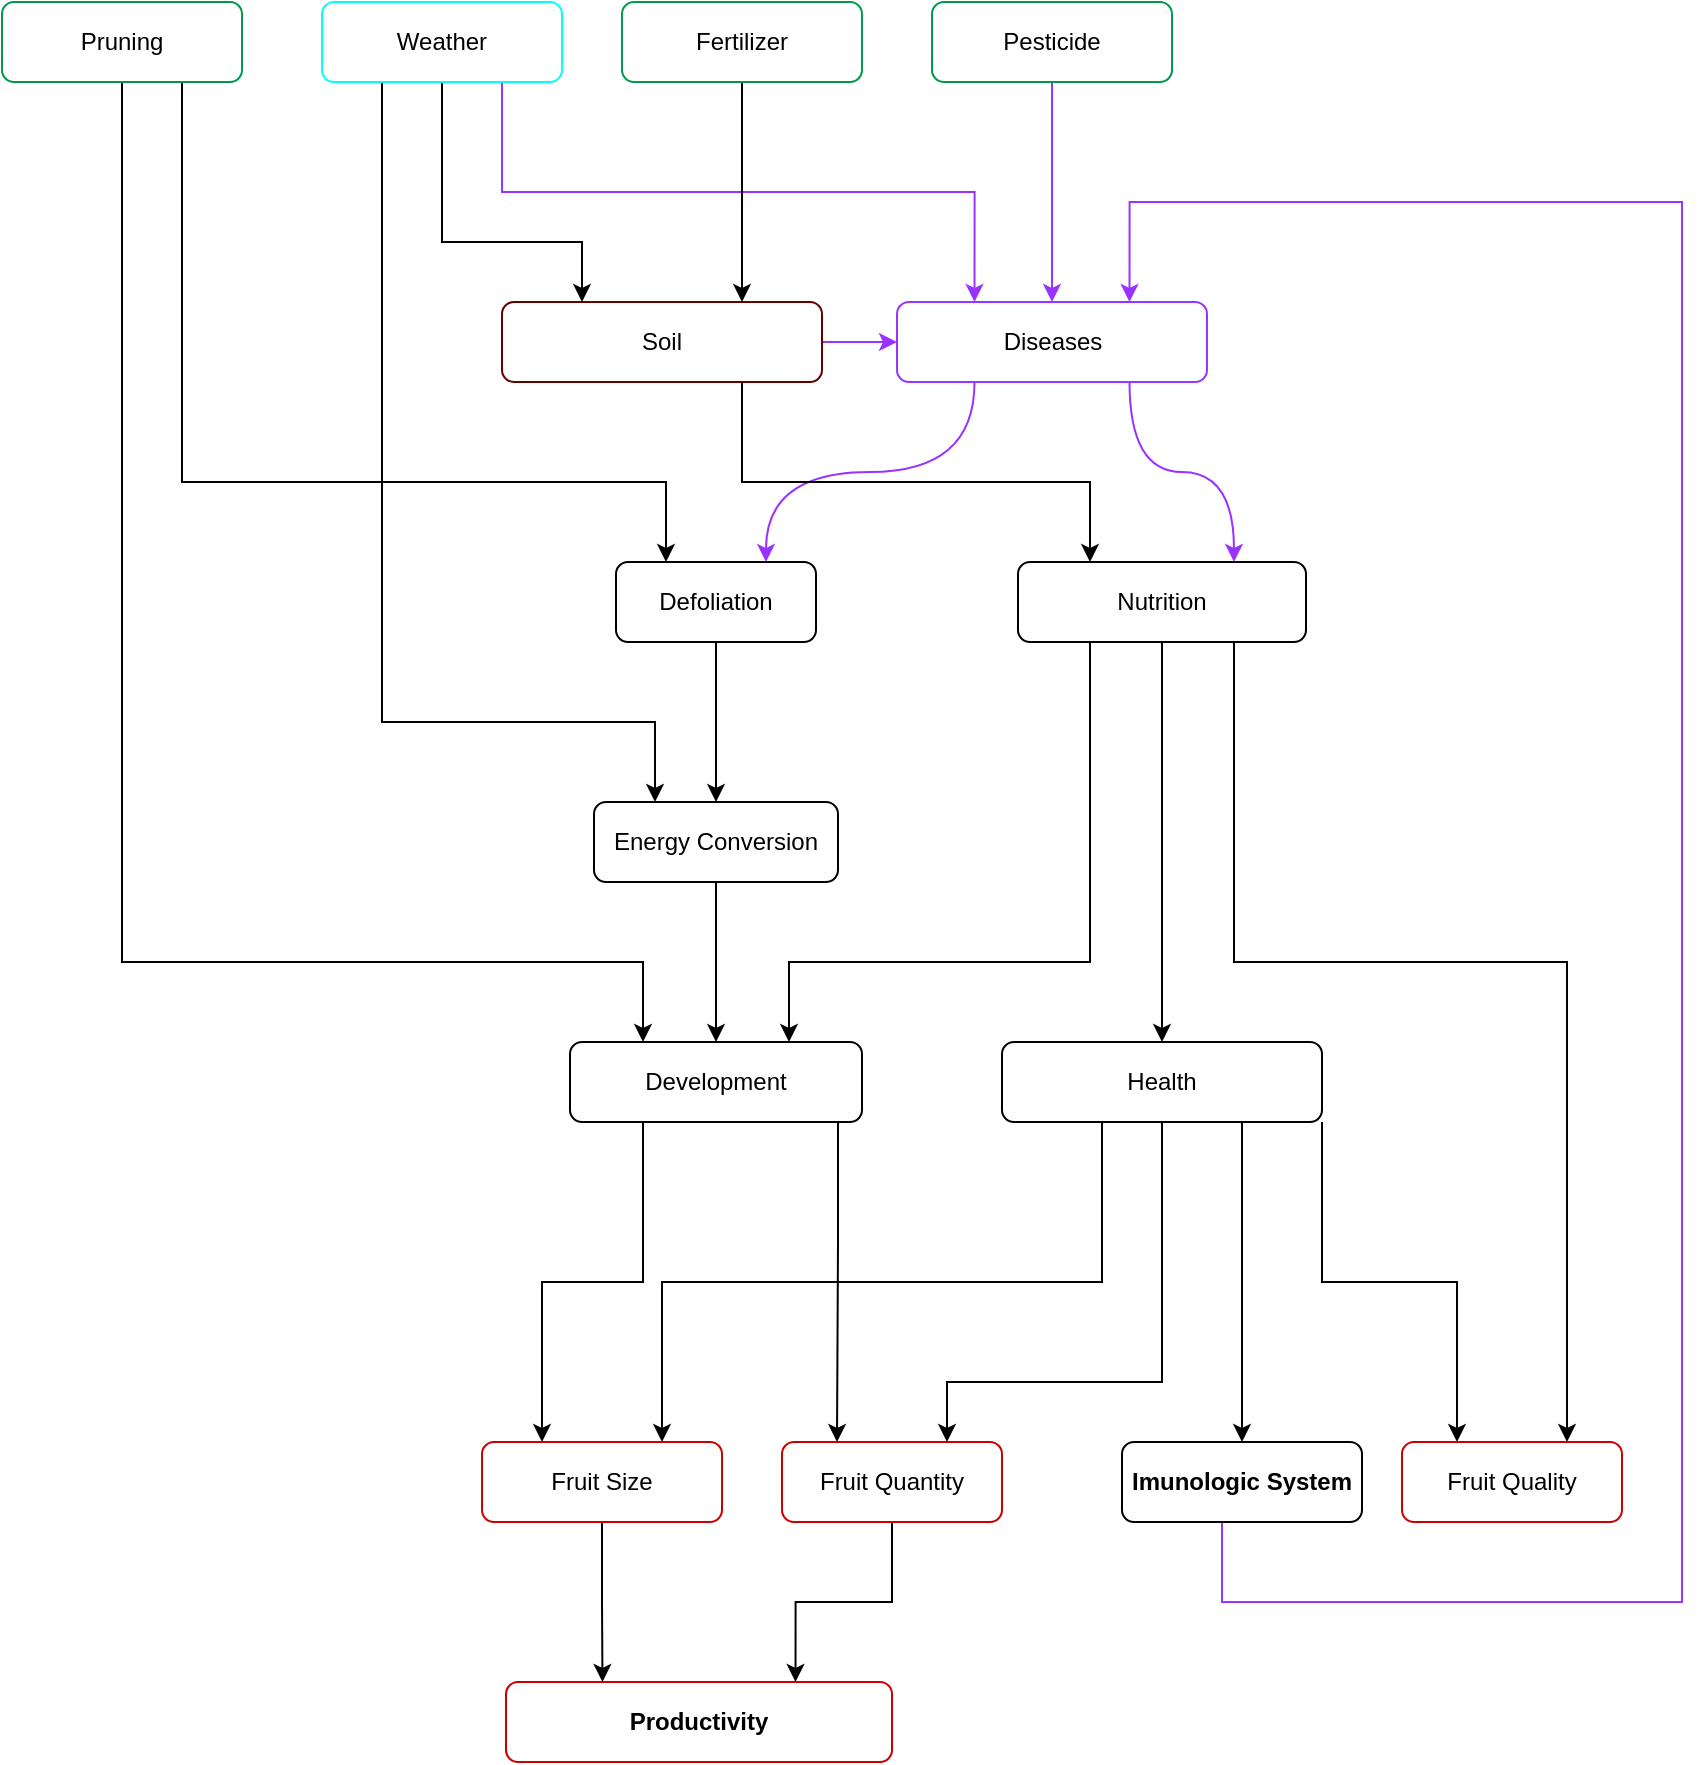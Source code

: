 <mxfile version="13.7.4" type="github">
  <diagram id="IHRV78Ar2t18PoBPQ0sw" name="Page-1">
    <mxGraphModel dx="2912" dy="1106" grid="1" gridSize="10" guides="1" tooltips="1" connect="1" arrows="1" fold="1" page="1" pageScale="1" pageWidth="850" pageHeight="1100" math="0" shadow="0">
      <root>
        <mxCell id="0" />
        <mxCell id="1" parent="0" />
        <mxCell id="0yJSVSV4_L-n_gMG2vGy-53" style="edgeStyle=orthogonalEdgeStyle;rounded=0;orthogonalLoop=1;jettySize=auto;html=1;exitX=0.5;exitY=1;exitDx=0;exitDy=0;entryX=0.75;entryY=0;entryDx=0;entryDy=0;strokeColor=#000000;" edge="1" parent="1" source="0yJSVSV4_L-n_gMG2vGy-1" target="0yJSVSV4_L-n_gMG2vGy-47">
          <mxGeometry relative="1" as="geometry">
            <Array as="points">
              <mxPoint x="540" y="770" />
              <mxPoint x="433" y="770" />
            </Array>
          </mxGeometry>
        </mxCell>
        <mxCell id="0yJSVSV4_L-n_gMG2vGy-54" style="edgeStyle=orthogonalEdgeStyle;rounded=0;orthogonalLoop=1;jettySize=auto;html=1;exitX=0.25;exitY=1;exitDx=0;exitDy=0;entryX=0.75;entryY=0;entryDx=0;entryDy=0;strokeColor=#000000;" edge="1" parent="1" source="0yJSVSV4_L-n_gMG2vGy-1" target="0yJSVSV4_L-n_gMG2vGy-45">
          <mxGeometry relative="1" as="geometry">
            <Array as="points">
              <mxPoint x="510" y="640" />
              <mxPoint x="510" y="720" />
              <mxPoint x="290" y="720" />
            </Array>
          </mxGeometry>
        </mxCell>
        <mxCell id="0yJSVSV4_L-n_gMG2vGy-55" style="edgeStyle=orthogonalEdgeStyle;rounded=0;orthogonalLoop=1;jettySize=auto;html=1;exitX=0.75;exitY=1;exitDx=0;exitDy=0;strokeColor=#000000;" edge="1" parent="1" source="0yJSVSV4_L-n_gMG2vGy-1" target="0yJSVSV4_L-n_gMG2vGy-3">
          <mxGeometry relative="1" as="geometry" />
        </mxCell>
        <mxCell id="0yJSVSV4_L-n_gMG2vGy-61" style="edgeStyle=orthogonalEdgeStyle;rounded=0;orthogonalLoop=1;jettySize=auto;html=1;exitX=1;exitY=1;exitDx=0;exitDy=0;entryX=0.25;entryY=0;entryDx=0;entryDy=0;strokeColor=#000000;" edge="1" parent="1" source="0yJSVSV4_L-n_gMG2vGy-1" target="0yJSVSV4_L-n_gMG2vGy-58">
          <mxGeometry relative="1" as="geometry" />
        </mxCell>
        <mxCell id="0yJSVSV4_L-n_gMG2vGy-1" value="Health&lt;br&gt;" style="rounded=1;whiteSpace=wrap;html=1;" vertex="1" parent="1">
          <mxGeometry x="460" y="600" width="160" height="40" as="geometry" />
        </mxCell>
        <mxCell id="0yJSVSV4_L-n_gMG2vGy-56" style="edgeStyle=orthogonalEdgeStyle;rounded=0;orthogonalLoop=1;jettySize=auto;html=1;exitX=0.5;exitY=1;exitDx=0;exitDy=0;entryX=0.75;entryY=0;entryDx=0;entryDy=0;strokeColor=#9933FF;" edge="1" parent="1" source="0yJSVSV4_L-n_gMG2vGy-3" target="0yJSVSV4_L-n_gMG2vGy-8">
          <mxGeometry relative="1" as="geometry">
            <Array as="points">
              <mxPoint x="570" y="880" />
              <mxPoint x="800" y="880" />
              <mxPoint x="800" y="180" />
              <mxPoint x="524" y="180" />
            </Array>
          </mxGeometry>
        </mxCell>
        <mxCell id="0yJSVSV4_L-n_gMG2vGy-3" value="Imunologic System" style="rounded=1;whiteSpace=wrap;html=1;fontStyle=1" vertex="1" parent="1">
          <mxGeometry x="520" y="800" width="120" height="40" as="geometry" />
        </mxCell>
        <mxCell id="0yJSVSV4_L-n_gMG2vGy-63" style="edgeStyle=orthogonalEdgeStyle;rounded=0;orthogonalLoop=1;jettySize=auto;html=1;exitX=0.25;exitY=1;exitDx=0;exitDy=0;entryX=0.75;entryY=0;entryDx=0;entryDy=0;strokeColor=#000000;" edge="1" parent="1" source="0yJSVSV4_L-n_gMG2vGy-4" target="0yJSVSV4_L-n_gMG2vGy-15">
          <mxGeometry relative="1" as="geometry">
            <Array as="points">
              <mxPoint x="504" y="560" />
              <mxPoint x="354" y="560" />
            </Array>
          </mxGeometry>
        </mxCell>
        <mxCell id="0yJSVSV4_L-n_gMG2vGy-65" style="edgeStyle=orthogonalEdgeStyle;rounded=0;orthogonalLoop=1;jettySize=auto;html=1;exitX=0.75;exitY=1;exitDx=0;exitDy=0;entryX=0.75;entryY=0;entryDx=0;entryDy=0;strokeColor=#000000;" edge="1" parent="1" source="0yJSVSV4_L-n_gMG2vGy-4" target="0yJSVSV4_L-n_gMG2vGy-58">
          <mxGeometry relative="1" as="geometry">
            <Array as="points">
              <mxPoint x="576" y="560" />
              <mxPoint x="743" y="560" />
            </Array>
          </mxGeometry>
        </mxCell>
        <mxCell id="0yJSVSV4_L-n_gMG2vGy-68" style="rounded=0;orthogonalLoop=1;jettySize=auto;html=1;exitX=0.5;exitY=1;exitDx=0;exitDy=0;entryX=0.5;entryY=0;entryDx=0;entryDy=0;strokeColor=#000000;" edge="1" parent="1" source="0yJSVSV4_L-n_gMG2vGy-4" target="0yJSVSV4_L-n_gMG2vGy-1">
          <mxGeometry relative="1" as="geometry" />
        </mxCell>
        <mxCell id="0yJSVSV4_L-n_gMG2vGy-4" value="Nutrition" style="rounded=1;whiteSpace=wrap;html=1;" vertex="1" parent="1">
          <mxGeometry x="468" y="360" width="144" height="40" as="geometry" />
        </mxCell>
        <mxCell id="0yJSVSV4_L-n_gMG2vGy-69" style="edgeStyle=none;rounded=0;orthogonalLoop=1;jettySize=auto;html=1;exitX=0.5;exitY=1;exitDx=0;exitDy=0;entryX=0.5;entryY=0;entryDx=0;entryDy=0;strokeColor=#000000;" edge="1" parent="1" source="0yJSVSV4_L-n_gMG2vGy-6" target="0yJSVSV4_L-n_gMG2vGy-22">
          <mxGeometry relative="1" as="geometry" />
        </mxCell>
        <mxCell id="0yJSVSV4_L-n_gMG2vGy-6" value="Defoliation" style="rounded=1;whiteSpace=wrap;html=1;" vertex="1" parent="1">
          <mxGeometry x="267" y="360" width="100" height="40" as="geometry" />
        </mxCell>
        <mxCell id="0yJSVSV4_L-n_gMG2vGy-66" style="edgeStyle=orthogonalEdgeStyle;rounded=0;orthogonalLoop=1;jettySize=auto;html=1;exitX=0.25;exitY=1;exitDx=0;exitDy=0;entryX=0.75;entryY=0;entryDx=0;entryDy=0;strokeColor=#9933FF;curved=1;" edge="1" parent="1" source="0yJSVSV4_L-n_gMG2vGy-8" target="0yJSVSV4_L-n_gMG2vGy-6">
          <mxGeometry relative="1" as="geometry" />
        </mxCell>
        <mxCell id="0yJSVSV4_L-n_gMG2vGy-67" style="edgeStyle=orthogonalEdgeStyle;rounded=0;orthogonalLoop=1;jettySize=auto;html=1;exitX=0.75;exitY=1;exitDx=0;exitDy=0;entryX=0.75;entryY=0;entryDx=0;entryDy=0;strokeColor=#9933FF;curved=1;" edge="1" parent="1" source="0yJSVSV4_L-n_gMG2vGy-8" target="0yJSVSV4_L-n_gMG2vGy-4">
          <mxGeometry relative="1" as="geometry" />
        </mxCell>
        <mxCell id="0yJSVSV4_L-n_gMG2vGy-8" value="Diseases" style="rounded=1;whiteSpace=wrap;html=1;strokeColor=#9933FF;" vertex="1" parent="1">
          <mxGeometry x="407.5" y="230" width="155" height="40" as="geometry" />
        </mxCell>
        <mxCell id="0yJSVSV4_L-n_gMG2vGy-14" style="edgeStyle=orthogonalEdgeStyle;rounded=0;orthogonalLoop=1;jettySize=auto;html=1;entryX=0.25;entryY=0;entryDx=0;entryDy=0;" edge="1" parent="1" source="0yJSVSV4_L-n_gMG2vGy-12" target="0yJSVSV4_L-n_gMG2vGy-4">
          <mxGeometry relative="1" as="geometry">
            <mxPoint x="300" y="330" as="targetPoint" />
            <Array as="points">
              <mxPoint x="330" y="320" />
              <mxPoint x="504" y="320" />
            </Array>
          </mxGeometry>
        </mxCell>
        <mxCell id="0yJSVSV4_L-n_gMG2vGy-71" style="edgeStyle=orthogonalEdgeStyle;rounded=0;orthogonalLoop=1;jettySize=auto;html=1;exitX=1;exitY=0.5;exitDx=0;exitDy=0;entryX=0;entryY=0.5;entryDx=0;entryDy=0;strokeColor=#9933FF;" edge="1" parent="1" source="0yJSVSV4_L-n_gMG2vGy-12" target="0yJSVSV4_L-n_gMG2vGy-8">
          <mxGeometry relative="1" as="geometry" />
        </mxCell>
        <mxCell id="0yJSVSV4_L-n_gMG2vGy-12" value="Soil" style="rounded=1;whiteSpace=wrap;html=1;fillColor=none;strokeColor=#660000;" vertex="1" parent="1">
          <mxGeometry x="210" y="230" width="160" height="40" as="geometry" />
        </mxCell>
        <mxCell id="0yJSVSV4_L-n_gMG2vGy-48" style="edgeStyle=orthogonalEdgeStyle;rounded=0;orthogonalLoop=1;jettySize=auto;html=1;exitX=0.75;exitY=1;exitDx=0;exitDy=0;entryX=0.25;entryY=0;entryDx=0;entryDy=0;strokeColor=#000000;" edge="1" parent="1" source="0yJSVSV4_L-n_gMG2vGy-15" target="0yJSVSV4_L-n_gMG2vGy-47">
          <mxGeometry relative="1" as="geometry">
            <Array as="points">
              <mxPoint x="378" y="700" />
              <mxPoint x="378" y="730" />
            </Array>
          </mxGeometry>
        </mxCell>
        <mxCell id="0yJSVSV4_L-n_gMG2vGy-57" style="edgeStyle=orthogonalEdgeStyle;rounded=0;orthogonalLoop=1;jettySize=auto;html=1;exitX=0.25;exitY=1;exitDx=0;exitDy=0;entryX=0.25;entryY=0;entryDx=0;entryDy=0;strokeColor=#000000;" edge="1" parent="1" source="0yJSVSV4_L-n_gMG2vGy-15" target="0yJSVSV4_L-n_gMG2vGy-45">
          <mxGeometry relative="1" as="geometry" />
        </mxCell>
        <mxCell id="0yJSVSV4_L-n_gMG2vGy-15" value="Development" style="rounded=1;whiteSpace=wrap;html=1;fontStyle=0" vertex="1" parent="1">
          <mxGeometry x="244" y="600" width="146" height="40" as="geometry" />
        </mxCell>
        <mxCell id="0yJSVSV4_L-n_gMG2vGy-62" style="edgeStyle=orthogonalEdgeStyle;rounded=0;orthogonalLoop=1;jettySize=auto;html=1;exitX=0.5;exitY=1;exitDx=0;exitDy=0;entryX=0.5;entryY=0;entryDx=0;entryDy=0;strokeColor=#000000;" edge="1" parent="1" source="0yJSVSV4_L-n_gMG2vGy-22" target="0yJSVSV4_L-n_gMG2vGy-15">
          <mxGeometry relative="1" as="geometry" />
        </mxCell>
        <mxCell id="0yJSVSV4_L-n_gMG2vGy-22" value="Energy Conversion" style="rounded=1;whiteSpace=wrap;html=1;" vertex="1" parent="1">
          <mxGeometry x="256" y="480" width="122" height="40" as="geometry" />
        </mxCell>
        <mxCell id="0yJSVSV4_L-n_gMG2vGy-30" style="edgeStyle=orthogonalEdgeStyle;rounded=0;orthogonalLoop=1;jettySize=auto;html=1;exitX=0.25;exitY=1;exitDx=0;exitDy=0;entryX=0.25;entryY=0;entryDx=0;entryDy=0;" edge="1" parent="1" source="0yJSVSV4_L-n_gMG2vGy-28" target="0yJSVSV4_L-n_gMG2vGy-22">
          <mxGeometry relative="1" as="geometry">
            <Array as="points">
              <mxPoint x="150" y="440" />
              <mxPoint x="287" y="440" />
            </Array>
          </mxGeometry>
        </mxCell>
        <mxCell id="0yJSVSV4_L-n_gMG2vGy-32" style="edgeStyle=orthogonalEdgeStyle;rounded=0;orthogonalLoop=1;jettySize=auto;html=1;exitX=0.5;exitY=1;exitDx=0;exitDy=0;strokeColor=#000000;entryX=0.25;entryY=0;entryDx=0;entryDy=0;" edge="1" parent="1" source="0yJSVSV4_L-n_gMG2vGy-28" target="0yJSVSV4_L-n_gMG2vGy-12">
          <mxGeometry relative="1" as="geometry">
            <Array as="points">
              <mxPoint x="180" y="200" />
              <mxPoint x="250" y="200" />
            </Array>
          </mxGeometry>
        </mxCell>
        <mxCell id="0yJSVSV4_L-n_gMG2vGy-70" style="edgeStyle=orthogonalEdgeStyle;rounded=0;orthogonalLoop=1;jettySize=auto;html=1;exitX=0.75;exitY=1;exitDx=0;exitDy=0;entryX=0.25;entryY=0;entryDx=0;entryDy=0;strokeColor=#9933FF;" edge="1" parent="1" source="0yJSVSV4_L-n_gMG2vGy-28" target="0yJSVSV4_L-n_gMG2vGy-8">
          <mxGeometry relative="1" as="geometry" />
        </mxCell>
        <mxCell id="0yJSVSV4_L-n_gMG2vGy-28" value="Weather" style="rounded=1;whiteSpace=wrap;html=1;fillColor=none;strokeColor=#00FFFF;" vertex="1" parent="1">
          <mxGeometry x="120" y="80" width="120" height="40" as="geometry" />
        </mxCell>
        <mxCell id="0yJSVSV4_L-n_gMG2vGy-34" style="edgeStyle=orthogonalEdgeStyle;rounded=0;orthogonalLoop=1;jettySize=auto;html=1;exitX=0.5;exitY=1;exitDx=0;exitDy=0;entryX=0.75;entryY=0;entryDx=0;entryDy=0;strokeColor=#000000;" edge="1" parent="1" source="0yJSVSV4_L-n_gMG2vGy-33" target="0yJSVSV4_L-n_gMG2vGy-12">
          <mxGeometry relative="1" as="geometry" />
        </mxCell>
        <mxCell id="0yJSVSV4_L-n_gMG2vGy-33" value="Fertilizer" style="rounded=1;whiteSpace=wrap;html=1;strokeColor=#00994D;" vertex="1" parent="1">
          <mxGeometry x="270" y="80" width="120" height="40" as="geometry" />
        </mxCell>
        <mxCell id="0yJSVSV4_L-n_gMG2vGy-36" style="edgeStyle=orthogonalEdgeStyle;rounded=0;orthogonalLoop=1;jettySize=auto;html=1;exitX=0.5;exitY=1;exitDx=0;exitDy=0;entryX=0.5;entryY=0;entryDx=0;entryDy=0;strokeColor=#9933FF;" edge="1" parent="1" source="0yJSVSV4_L-n_gMG2vGy-35" target="0yJSVSV4_L-n_gMG2vGy-8">
          <mxGeometry relative="1" as="geometry" />
        </mxCell>
        <mxCell id="0yJSVSV4_L-n_gMG2vGy-35" value="Pesticide" style="rounded=1;whiteSpace=wrap;html=1;strokeColor=#00994D;" vertex="1" parent="1">
          <mxGeometry x="425" y="80" width="120" height="40" as="geometry" />
        </mxCell>
        <mxCell id="0yJSVSV4_L-n_gMG2vGy-43" style="edgeStyle=orthogonalEdgeStyle;rounded=0;orthogonalLoop=1;jettySize=auto;html=1;exitX=0.5;exitY=1;exitDx=0;exitDy=0;entryX=0.25;entryY=0;entryDx=0;entryDy=0;strokeColor=#000000;" edge="1" parent="1" source="0yJSVSV4_L-n_gMG2vGy-42" target="0yJSVSV4_L-n_gMG2vGy-15">
          <mxGeometry relative="1" as="geometry">
            <Array as="points">
              <mxPoint x="20" y="560" />
              <mxPoint x="281" y="560" />
            </Array>
          </mxGeometry>
        </mxCell>
        <mxCell id="0yJSVSV4_L-n_gMG2vGy-44" style="edgeStyle=orthogonalEdgeStyle;rounded=0;orthogonalLoop=1;jettySize=auto;html=1;exitX=0.75;exitY=1;exitDx=0;exitDy=0;entryX=0.25;entryY=0;entryDx=0;entryDy=0;strokeColor=#000000;" edge="1" parent="1" source="0yJSVSV4_L-n_gMG2vGy-42" target="0yJSVSV4_L-n_gMG2vGy-6">
          <mxGeometry relative="1" as="geometry">
            <Array as="points">
              <mxPoint x="50" y="320" />
              <mxPoint x="292" y="320" />
            </Array>
          </mxGeometry>
        </mxCell>
        <mxCell id="0yJSVSV4_L-n_gMG2vGy-42" value="Pruning" style="rounded=1;whiteSpace=wrap;html=1;strokeColor=#00994D;" vertex="1" parent="1">
          <mxGeometry x="-40" y="80" width="120" height="40" as="geometry" />
        </mxCell>
        <mxCell id="0yJSVSV4_L-n_gMG2vGy-51" style="edgeStyle=orthogonalEdgeStyle;rounded=0;orthogonalLoop=1;jettySize=auto;html=1;exitX=0.5;exitY=1;exitDx=0;exitDy=0;entryX=0.25;entryY=0;entryDx=0;entryDy=0;strokeColor=#000000;" edge="1" parent="1" source="0yJSVSV4_L-n_gMG2vGy-45" target="0yJSVSV4_L-n_gMG2vGy-50">
          <mxGeometry relative="1" as="geometry" />
        </mxCell>
        <mxCell id="0yJSVSV4_L-n_gMG2vGy-45" value="Fruit Size" style="rounded=1;whiteSpace=wrap;html=1;fontStyle=0;strokeColor=#CC0000;shadow=0;fillColor=none;" vertex="1" parent="1">
          <mxGeometry x="200" y="800" width="120" height="40" as="geometry" />
        </mxCell>
        <mxCell id="0yJSVSV4_L-n_gMG2vGy-52" style="edgeStyle=orthogonalEdgeStyle;rounded=0;orthogonalLoop=1;jettySize=auto;html=1;exitX=0.5;exitY=1;exitDx=0;exitDy=0;entryX=0.75;entryY=0;entryDx=0;entryDy=0;strokeColor=#000000;" edge="1" parent="1" source="0yJSVSV4_L-n_gMG2vGy-47" target="0yJSVSV4_L-n_gMG2vGy-50">
          <mxGeometry relative="1" as="geometry">
            <Array as="points">
              <mxPoint x="405" y="880" />
              <mxPoint x="357" y="880" />
            </Array>
          </mxGeometry>
        </mxCell>
        <mxCell id="0yJSVSV4_L-n_gMG2vGy-47" value="Fruit Quantity" style="rounded=1;whiteSpace=wrap;html=1;fontStyle=0;strokeColor=#CC0000;shadow=0;fillColor=none;" vertex="1" parent="1">
          <mxGeometry x="350" y="800" width="110" height="40" as="geometry" />
        </mxCell>
        <mxCell id="0yJSVSV4_L-n_gMG2vGy-50" value="Productivity" style="rounded=1;whiteSpace=wrap;html=1;fontStyle=1;strokeColor=#CC0000;shadow=0;fillColor=none;" vertex="1" parent="1">
          <mxGeometry x="212" y="920" width="193" height="40" as="geometry" />
        </mxCell>
        <mxCell id="0yJSVSV4_L-n_gMG2vGy-58" value="Fruit Quality" style="rounded=1;whiteSpace=wrap;html=1;fontStyle=0;strokeColor=#CC0000;shadow=0;fillColor=none;" vertex="1" parent="1">
          <mxGeometry x="660" y="800" width="110" height="40" as="geometry" />
        </mxCell>
      </root>
    </mxGraphModel>
  </diagram>
</mxfile>
